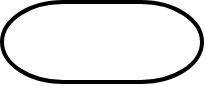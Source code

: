 <mxfile version="18.0.1" type="device"><diagram id="tzmoc_Qv2NRpdURxGGsE" name="Page-1"><mxGraphModel dx="866" dy="553" grid="1" gridSize="10" guides="1" tooltips="1" connect="1" arrows="1" fold="1" page="1" pageScale="1" pageWidth="827" pageHeight="1169" math="0" shadow="0"><root><mxCell id="0"/><mxCell id="1" parent="0"/><mxCell id="hk6z4Mjk1-OA7IUw4s2V-1" value="" style="strokeWidth=2;html=1;shape=mxgraph.flowchart.terminator;whiteSpace=wrap;" vertex="1" parent="1"><mxGeometry x="80" y="40" width="100" height="40" as="geometry"/></mxCell></root></mxGraphModel></diagram></mxfile>